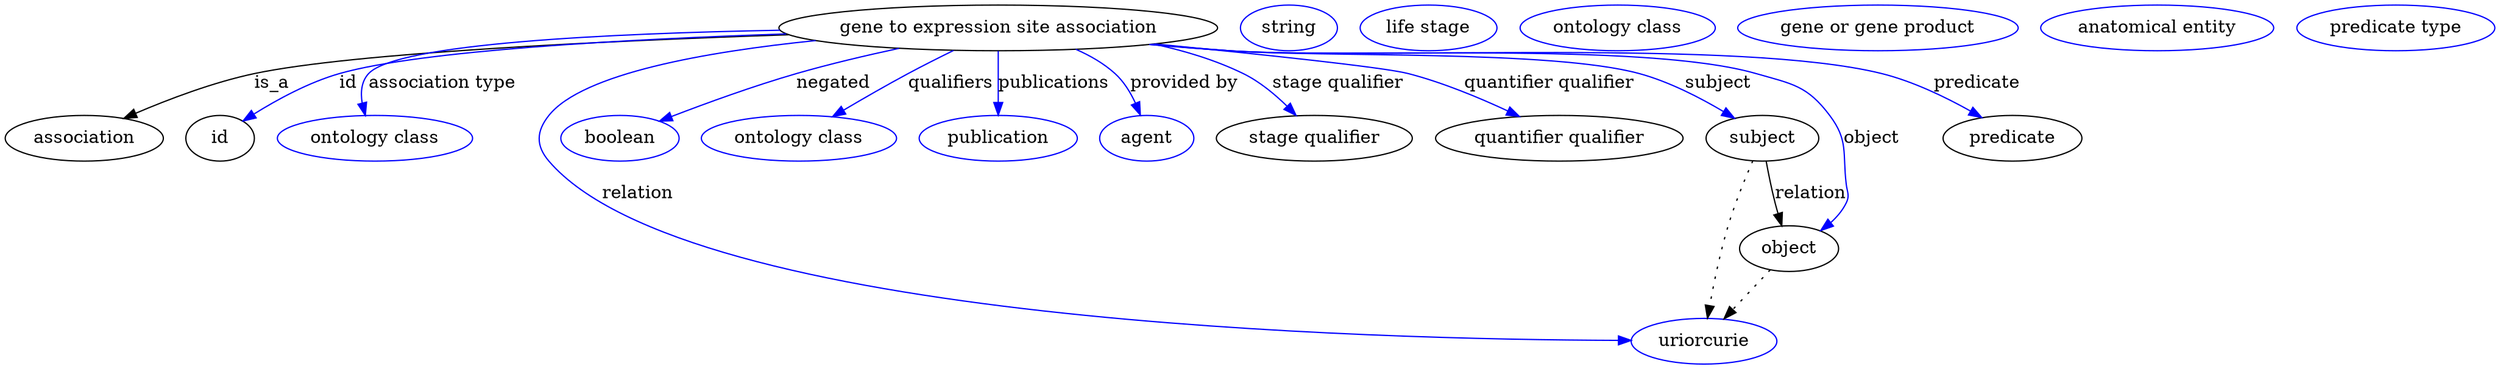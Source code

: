 digraph {
	graph [bb="0,0,1608.5,283"];
	node [label="\N"];
	"gene to expression site association"	 [height=0.5,
		label="gene to expression site association",
		pos="662.05,265",
		width=3.683];
	association	 [height=0.5,
		pos="50.046,178",
		width=1.3902];
	"gene to expression site association" -> association	 [label=is_a,
		lp="183.05,221.5",
		pos="e,78.248,192.87 533.86,260.25 412.14,254.9 238.21,244.82 172.05,229 142.61,221.96 111.14,208.65 87.531,197.39"];
	id	 [height=0.5,
		pos="145.05,178",
		width=0.75];
	"gene to expression site association" -> id	 [color=blue,
		label=id,
		lp="234.55,221.5",
		pos="e,162.52,191.97 532.98,260.79 426.23,256.11 283.61,246.74 229.05,229 207.96,222.15 186.64,209.11 170.76,197.94",
		style=solid];
	"association type"	 [color=blue,
		height=0.5,
		label="ontology class",
		pos="252.05,178",
		width=1.7151];
	"gene to expression site association" -> "association type"	 [color=blue,
		label="association type",
		lp="294.05,221.5",
		pos="e,245.53,196.24 530.95,262.25 417.58,258.48 268.95,249.63 250.05,229 244.49,222.94 243.22,214.57 243.87,206.36",
		style=solid];
	relation	 [color=blue,
		height=0.5,
		label=uriorcurie,
		pos="1116,18",
		width=1.2638];
	"gene to expression site association" -> relation	 [color=blue,
		label=relation,
		lp="427.05,134.5",
		pos="e,1070.5,19.367 555.8,254.15 481.04,244.05 390.34,225.94 367.05,196 357.22,183.37 356.84,172.32 367.05,160 455.55,53.135 901.56,\
26.066 1060.1,19.768",
		style=solid];
	negated	 [color=blue,
		height=0.5,
		label=boolean,
		pos="414.05,178",
		width=1.0652];
	"gene to expression site association" -> negated	 [color=blue,
		label=negated,
		lp="560.55,221.5",
		pos="e,442.03,190.38 602.22,248.83 582.01,243.01 559.42,236.12 539.05,229 509.16,218.56 476.01,204.94 451.36,194.4",
		style=solid];
	qualifiers	 [color=blue,
		height=0.5,
		label="ontology class",
		pos="532.05,178",
		width=1.7151];
	"gene to expression site association" -> qualifiers	 [color=blue,
		label=qualifiers,
		lp="632.05,221.5",
		pos="e,555.91,194.73 634.02,247.23 625.04,241.47 615.09,235.02 606.05,229 592.33,219.87 577.33,209.59 564.45,200.66",
		style=solid];
	publications	 [color=blue,
		height=0.5,
		label=publication,
		pos="662.05,178",
		width=1.3902];
	"gene to expression site association" -> publications	 [color=blue,
		label=publications,
		lp="695.55,221.5",
		pos="e,662.05,196 662.05,246.97 662.05,235.19 662.05,219.56 662.05,206.16",
		style=solid];
	"provided by"	 [color=blue,
		height=0.5,
		label=agent,
		pos="760.05,178",
		width=0.83048];
	"gene to expression site association" -> "provided by"	 [color=blue,
		label="provided by",
		lp="778.05,221.5",
		pos="e,753.82,195.78 706.14,247.95 715.76,242.85 725.36,236.56 733.05,229 739.9,222.27 745.41,213.42 749.62,204.99",
		style=solid];
	"stage qualifier"	 [height=0.5,
		pos="869.05,178",
		width=1.6971];
	"gene to expression site association" -> "stage qualifier"	 [color=blue,
		label="stage qualifier",
		lp="874.05,221.5",
		pos="e,854.75,195.63 753.11,251.83 774.23,246.56 796.07,239.22 815.05,229 827.23,222.44 838.69,212.42 847.89,202.99",
		style=solid];
	"quantifier qualifier"	 [height=0.5,
		pos="1025,178",
		width=2.1484];
	"gene to expression site association" -> "quantifier qualifier"	 [color=blue,
		label="quantifier qualifier",
		lp="1005.5,221.5",
		pos="e,995.75,194.8 759.32,252.69 824.77,244.17 901.81,233.56 917.05,229 941.16,221.78 966.7,209.94 986.88,199.48",
		style=solid];
	subject	 [height=0.5,
		pos="1156,178",
		width=0.99297];
	"gene to expression site association" -> subject	 [color=blue,
		label=subject,
		lp="1116.5,221.5",
		pos="e,1134.9,192.74 756.01,252.24 771.7,250.33 787.82,248.5 803.05,247 917.44,235.72 950.61,260.9 1061,229 1084.2,222.32 1108,209.48 \
1126.1,198.36",
		style=solid];
	object	 [height=0.5,
		pos="1176,91",
		width=0.9027];
	"gene to expression site association" -> object	 [color=blue,
		label=object,
		lp="1229,178",
		pos="e,1196.2,105.27 755.23,252.12 771.16,250.2 787.56,248.4 803.05,247 877.74,240.25 1067.9,249.34 1140,229 1169.7,220.64 1182.5,220.6 \
1201,196 1215.9,176.38 1210.4,166.44 1213,142 1213.8,135.37 1215.6,133.14 1213,127 1210.8,121.74 1207.4,116.86 1203.5,112.51",
		style=solid];
	predicate	 [height=0.5,
		pos="1323,178",
		width=1.1916];
	"gene to expression site association" -> predicate	 [color=blue,
		label=predicate,
		lp="1297,221.5",
		pos="e,1303.9,194.17 754.46,252.05 770.63,250.11 787.31,248.32 803.05,247 900.34,238.81 1148.8,257.99 1242,229 1261.4,222.98 1280.7,211.11 \
1295.6,200.33",
		style=solid];
	association_id	 [color=blue,
		height=0.5,
		label=string,
		pos="843.05,265",
		width=0.84854];
	"gene to expression site association_stage qualifier"	 [color=blue,
		height=0.5,
		label="life stage",
		pos="934.05,265",
		width=1.1916];
	"gene to expression site association_quantifier qualifier"	 [color=blue,
		height=0.5,
		label="ontology class",
		pos="1057,265",
		width=1.7151];
	subject -> relation	 [pos="e,1119.4,36.239 1150.1,159.97 1145.6,146.12 1139.5,126.47 1135,109 1129.7,88.088 1124.7,64.188 1121.2,46.13",
		style=dotted];
	subject -> object	 [label=relation,
		lp="1188,134.5",
		pos="e,1171.9,109 1160.2,159.97 1162.9,148.08 1166.6,132.25 1169.7,118.76"];
	"gene to expression site association_subject"	 [color=blue,
		height=0.5,
		label="gene or gene product",
		pos="1222,265",
		width=2.3651];
	object -> relation	 [pos="e,1130.2,35.261 1162.4,74.435 1154.8,65.207 1145.2,53.528 1136.8,43.191",
		style=dotted];
	"gene to expression site association_object"	 [color=blue,
		height=0.5,
		label="anatomical entity",
		pos="1397,265",
		width=2.004];
	"gene to expression site association_predicate"	 [color=blue,
		height=0.5,
		label="predicate type",
		pos="1548,265",
		width=1.679];
}
